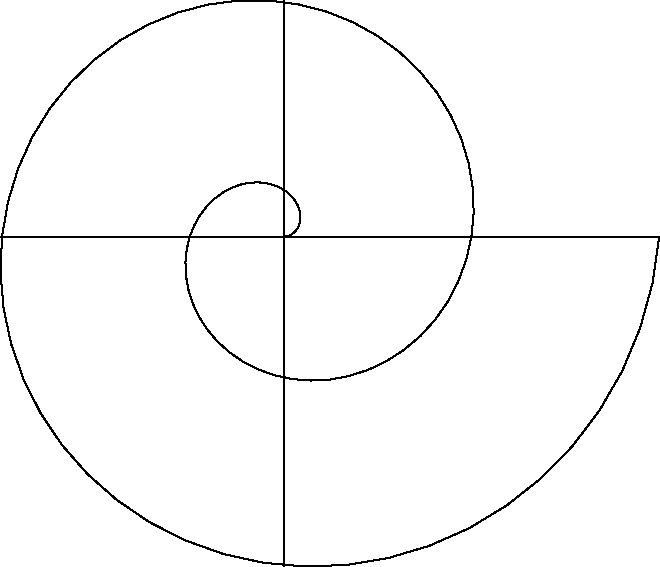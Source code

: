 size(16cm,10cm);
import contour;
import graph;
xaxis();
yaxis();

real x(real t) {return t*cos(t);}
real y(real t) {return t*sin(t);}

draw(graph(x,y,0,4*pi));



